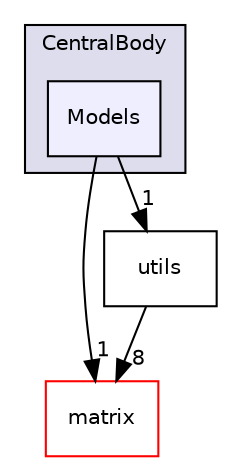 digraph "Models" {
  compound=true
  node [ fontsize="10", fontname="Helvetica"];
  edge [ labelfontsize="10", labelfontname="Helvetica"];
  subgraph clusterdir_8cdd270684973aa78e1c3b0c83778912 {
    graph [ bgcolor="#ddddee", pencolor="black", label="CentralBody" fontname="Helvetica", fontsize="10", URL="dir_8cdd270684973aa78e1c3b0c83778912.html"]
  dir_ff350d2ddee0b551d828135c7abfc65d [shape=box, label="Models", style="filled", fillcolor="#eeeeff", pencolor="black", URL="dir_ff350d2ddee0b551d828135c7abfc65d.html"];
  }
  dir_40d7732de2983c682bb99d86585a563c [shape=box label="matrix" fillcolor="white" style="filled" color="red" URL="dir_40d7732de2983c682bb99d86585a563c.html"];
  dir_313caf1132e152dd9b58bea13a4052ca [shape=box label="utils" URL="dir_313caf1132e152dd9b58bea13a4052ca.html"];
  dir_ff350d2ddee0b551d828135c7abfc65d->dir_40d7732de2983c682bb99d86585a563c [headlabel="1", labeldistance=1.5 headhref="dir_000015_000002.html"];
  dir_ff350d2ddee0b551d828135c7abfc65d->dir_313caf1132e152dd9b58bea13a4052ca [headlabel="1", labeldistance=1.5 headhref="dir_000015_000011.html"];
  dir_313caf1132e152dd9b58bea13a4052ca->dir_40d7732de2983c682bb99d86585a563c [headlabel="8", labeldistance=1.5 headhref="dir_000011_000002.html"];
}
